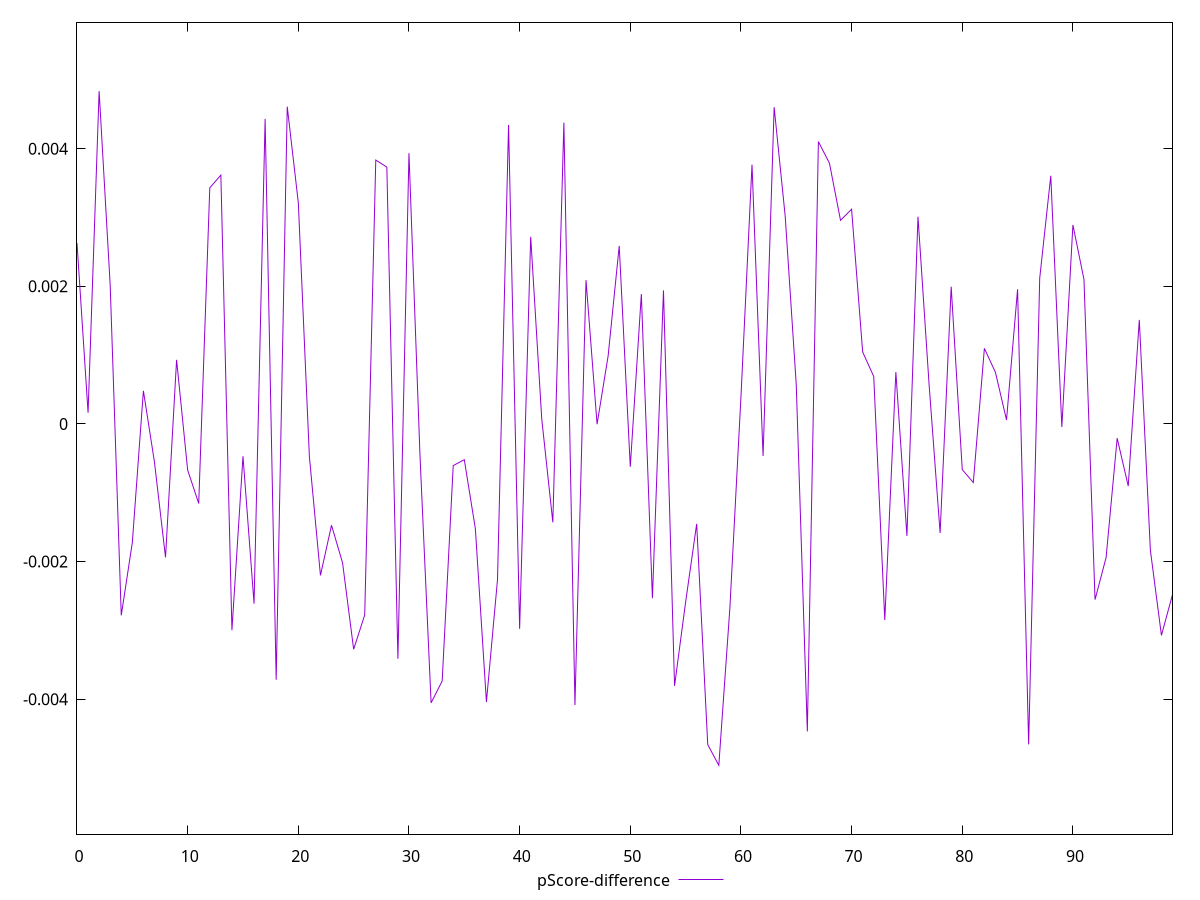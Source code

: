reset

$pScoreDifference <<EOF
0 0.002629444173794626
1 0.00016370594516490478
2 0.00483725991931705
3 0.0020139519583091126
4 -0.002781634279032774
5 -0.0017225991959630704
6 0.0004815723447491038
7 -0.000554100984007655
8 -0.0019392355526413052
9 0.0009317608590715398
10 -0.0006703756882751044
11 -0.0011552475554765795
12 0.003431853725347933
13 0.0036165986224478974
14 -0.002996763893313159
15 -0.00046952134975519755
16 -0.0026118312264050703
17 0.004433236174494537
18 -0.003717116402023768
19 0.0046117338297587684
20 0.00321709023054495
21 -0.00047356134019072016
22 -0.0022005203374517723
23 -0.0014719858009371034
24 -0.002019448431768156
25 -0.003274136770476943
26 -0.0027762947157814466
27 0.0038354703320664374
28 0.003732383319227872
29 -0.003412491831803033
30 0.003935229472782242
31 -0.0004757613635441027
32 -0.004052919062545568
33 -0.0037358295273359765
34 -0.0006045120916438051
35 -0.000519522400238337
36 -0.0015218370441145712
37 -0.004039787674736672
38 -0.0022631074799661643
39 0.004345627320156198
40 -0.002977272689907995
41 0.002720676080584683
42 0.00007206350001753847
43 -0.0014292388734484796
44 0.004378864352945211
45 -0.004085225509634527
46 0.0020900747070919934
47 -0.000003445485795672276
48 0.0009907727884701512
49 0.0025876673644218418
50 -0.0006220392119488105
51 0.0018874938370752048
52 -0.002532744330730363
53 0.0019408527883806315
54 -0.0038057359579275474
55 -0.002589853247932261
56 -0.0014516889615174833
57 -0.004660000693545552
58 -0.0049608632240882855
59 -0.00267656339215816
60 0.00038673517167842064
61 0.003768903475580898
62 -0.00046467060402610727
63 0.004603711352175077
64 0.0030192344488557676
65 0.0005666761793604591
66 -0.004468683920294203
67 0.004103254140611412
68 0.0037886480581788007
69 0.0029591627190632686
70 0.0031208778731763864
71 0.0010459403741901463
72 0.0006902996123099303
73 -0.002848601447890564
74 0.000753363175254318
75 -0.0016272065924325396
76 0.003012443756125416
77 0.0005805262347937656
78 -0.0015845999580088588
79 0.0019944161394293003
80 -0.0006630806946080758
81 -0.000851226082148604
82 0.0010984618055811524
83 0.0007496904678422345
84 0.0000577197252529249
85 0.0019569341663132622
86 -0.004656357793135113
87 0.0021173057376205895
88 0.0036071950718564727
89 -0.00004476012170084864
90 0.002891817258821816
91 0.0021001279764683023
92 -0.0025532790148656836
93 -0.0019403982912371553
94 -0.0002067926212286908
95 -0.000902868135493895
96 0.0015119964394731955
97 -0.0018333679200517317
98 -0.003072020411532206
99 -0.0024809266473995173
EOF

set key outside below
set xrange [0:99]
set yrange [-0.0059608632240882855:0.00583725991931705]
set trange [-0.0059608632240882855:0.00583725991931705]
set terminal svg size 640, 500 enhanced background rgb 'white'
set output "reports/report_00028_2021-02-24T12-49-42.674Z/first-contentful-paint/samples/music/pScore-difference/values.svg"

plot $pScoreDifference title "pScore-difference" with line

reset
